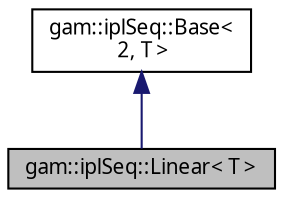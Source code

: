 digraph "gam::iplSeq::Linear&lt; T &gt;"
{
 // LATEX_PDF_SIZE
  bgcolor="transparent";
  edge [fontname="FreeSans.ttf",fontsize="10",labelfontname="FreeSans.ttf",labelfontsize="10"];
  node [fontname="FreeSans.ttf",fontsize="10",shape=record];
  Node1 [label="gam::iplSeq::Linear\< T \>",height=0.2,width=0.4,color="black", fillcolor="grey75", style="filled", fontcolor="black",tooltip="Linear sequence interpolation strategy."];
  Node2 -> Node1 [dir="back",color="midnightblue",fontsize="10",style="solid",fontname="FreeSans.ttf"];
  Node2 [label="gam::iplSeq::Base\<\l 2, T \>",height=0.2,width=0.4,color="black",URL="$structgam_1_1ipl_seq_1_1_base.html",tooltip=" "];
}
